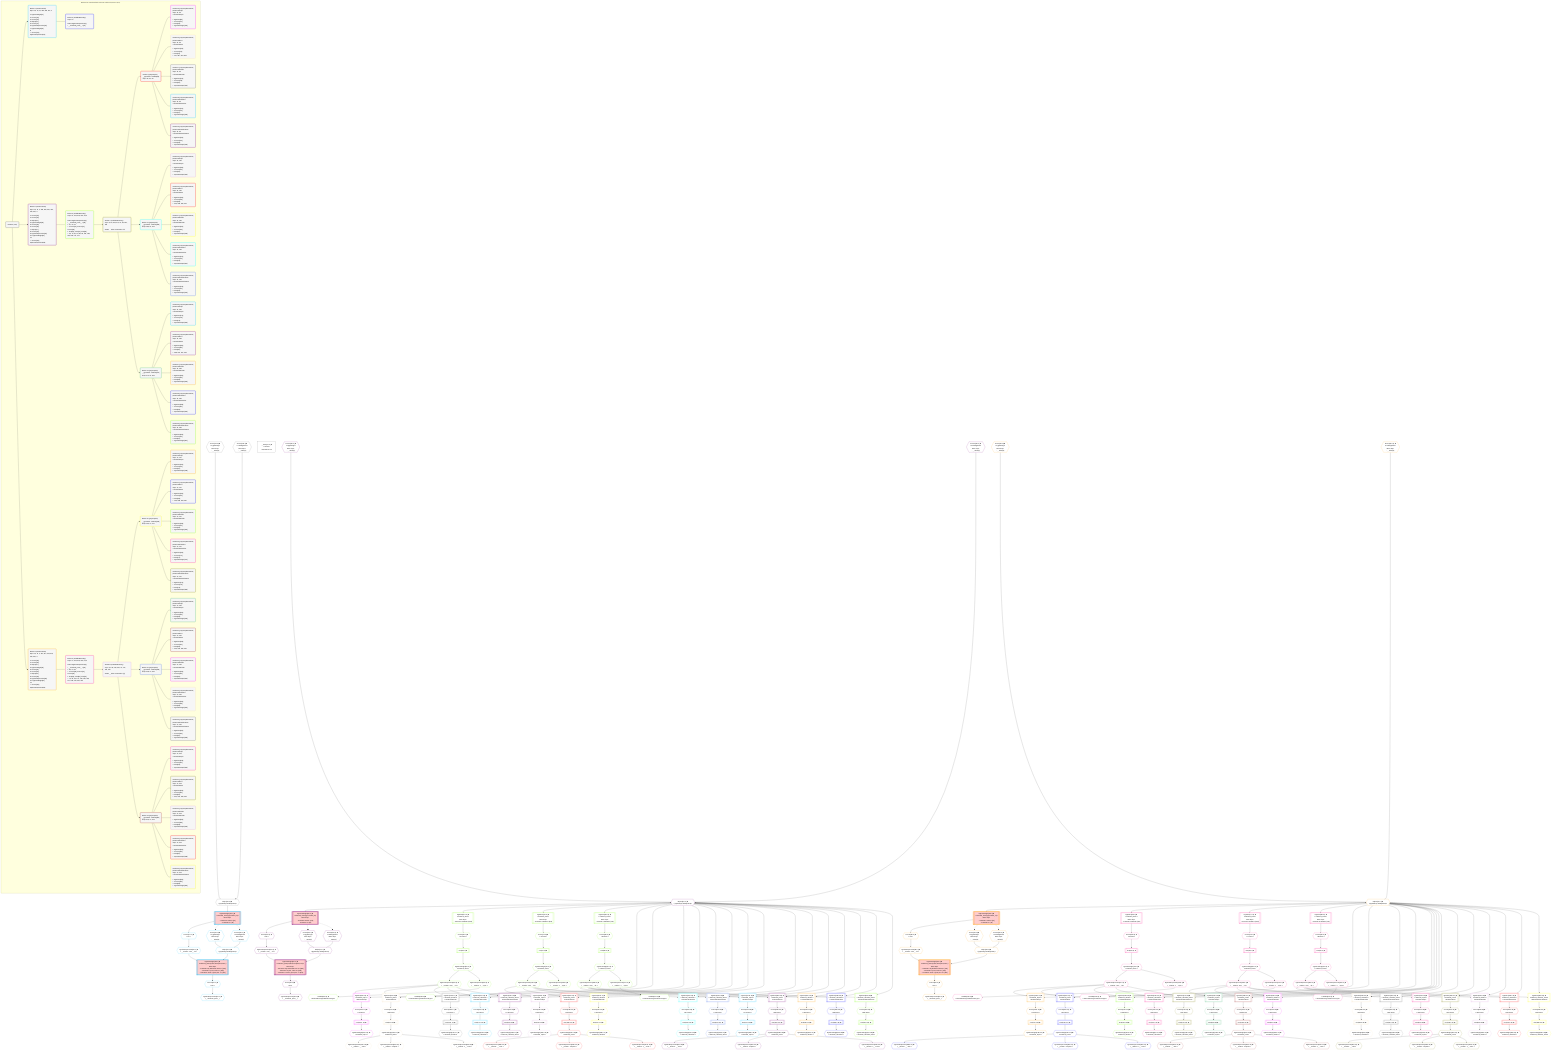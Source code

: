 %%{init: {'themeVariables': { 'fontSize': '12px'}}}%%
graph TD
    classDef path fill:#eee,stroke:#000,color:#000
    classDef plan fill:#fff,stroke-width:1px,color:#000
    classDef itemplan fill:#fff,stroke-width:2px,color:#000
    classDef unbatchedplan fill:#dff,stroke-width:1px,color:#000
    classDef sideeffectplan fill:#fcc,stroke-width:2px,color:#000
    classDef bucket fill:#f6f6f6,color:#000,stroke-width:2px,text-align:left

    subgraph "Buckets for mutations/basics/create-relational-post-no-query"
    Bucket0("Bucket 0 (root)"):::bucket
    Bucket1("Bucket 1 (mutationField)<br />Deps: 15, 10, 11, 405, 406, 407, 2<br /><br />1: PgInsertSingle[12]<br />2: Access[19]<br />3: Access[20]<br />4: Object[21]<br />5: Access[17]<br />6: PgClassExpression[16]<br />7: PgInsertSingle[18]<br />8: <br />ᐳ: Access[23], PgClassExpression[22]"):::bucket
    Bucket2("Bucket 2 (mutationField)<br />Deps: 10, 11, 2, 408, 409, 410, 414, 415, 416, 4<br /><br />1: Access[29]<br />2: Access[30]<br />3: Object[31]<br />4: PgInsertSingle[28]<br />5: Access[35]<br />6: Access[36]<br />7: Object[37]<br />8: Access[33]<br />9: PgClassExpression[32]<br />10: PgInsertSingle[34]<br />11: <br />ᐳ: Access[39], PgClassExpression[38]"):::bucket
    Bucket3("Bucket 3 (mutationField)<br />Deps: 10, 11, 2, 411, 412, 413, 414, 415, 416, 4<br /><br />1: Access[45]<br />2: Access[46]<br />3: Object[47]<br />4: PgInsertSingle[44]<br />5: Access[51]<br />6: Access[52]<br />7: Object[53]<br />8: Access[49]<br />9: PgClassExpression[48]<br />10: PgInsertSingle[50]<br />11: <br />ᐳ: Access[55], PgClassExpression[54]"):::bucket
    Bucket4("Bucket 4 (nullableBoundary)<br />Deps: 22<br /><br />ROOT PgClassExpression{1}ᐸ__relational_posts__ᐳ[22]"):::bucket
    Bucket5("Bucket 5 (nullableBoundary)<br />Deps: 31, 414, 415, 416, 38, 4<br /><br />ROOT PgClassExpression{2}ᐸ__relational_posts__ᐳ[38]<br />1: 57, 72, 83<br />ᐳ: Access[61], Access[74], Access[85]<br />2: First[62], First[75], First[86]<br />ᐳ: 63, 76, 87, 93, 95, 96, 181, 183, 184, 269, 271, 272"):::bucket
    Bucket6("Bucket 6 (nullableBoundary)<br />Deps: 47, 414, 415, 416, 54, 4<br /><br />ROOT PgClassExpression{3}ᐸ__relational_posts__ᐳ[54]<br />1: 64, 77, 88<br />ᐳ: Access[68], Access[79], Access[90]<br />2: First[69], First[80], First[91]<br />ᐳ: 70, 81, 92, 137, 139, 140, 225, 227, 228, 313, 315, 316"):::bucket
    Bucket7("Bucket 7 (nullableBoundary)<br />Deps: 4, 96, 184, 272, 31, 93, 181, 269<br /><br />ROOT __ValueᐸrootValueᐳ[4]"):::bucket
    Bucket8("Bucket 8 (nullableBoundary)<br />Deps: 4, 140, 228, 316, 47, 137, 225, 313<br /><br />ROOT __ValueᐸrootValueᐳ[4]"):::bucket
    Bucket9("Bucket 9 (polymorphic)<br />__typename: Lambda[96]<br />Deps: 96, 31, 93"):::bucket
    Bucket10("Bucket 10 (polymorphic)<br />__typename: Lambda[140]<br />Deps: 140, 47, 137"):::bucket
    Bucket11("Bucket 11 (polymorphic)<br />__typename: Lambda[184]<br />Deps: 184, 31, 181"):::bucket
    Bucket12("Bucket 12 (polymorphic)<br />__typename: Lambda[228]<br />Deps: 228, 47, 225"):::bucket
    Bucket13("Bucket 13 (polymorphic)<br />__typename: Lambda[272]<br />Deps: 272, 31, 269"):::bucket
    Bucket14("Bucket 14 (polymorphic)<br />__typename: Lambda[316]<br />Deps: 316, 47, 313"):::bucket
    Bucket15("Bucket 15 (polymorphicPartition)<br />|RelationalTopic<br />Deps: 31, 93<br />ᐳRelationalTopic<br /><br />1: PgSelect[98]<br />ᐳ: Access[102]<br />2: First[103]<br />ᐳ: PgSelectSingle[104]"):::bucket
    Bucket16("Bucket 16 (polymorphicPartition)<br />|RelationalPost<br />Deps: 31, 93<br />ᐳRelationalPost<br /><br />1: PgSelect[106]<br />ᐳ: Access[110]<br />2: First[111]<br />ᐳ: 112, 387, 393, 399"):::bucket
    Bucket17("Bucket 17 (polymorphicPartition)<br />|RelationalDivider<br />Deps: 31, 93<br />ᐳRelationalDivider<br /><br />1: PgSelect[114]<br />ᐳ: Access[118]<br />2: First[119]<br />ᐳ: PgSelectSingle[120]"):::bucket
    Bucket18("Bucket 18 (polymorphicPartition)<br />|RelationalChecklist<br />Deps: 31, 93<br />ᐳRelationalChecklist<br /><br />1: PgSelect[122]<br />ᐳ: Access[126]<br />2: First[127]<br />ᐳ: PgSelectSingle[128]"):::bucket
    Bucket19("Bucket 19 (polymorphicPartition)<br />|RelationalChecklistItem<br />Deps: 31, 93<br />ᐳRelationalChecklistItem<br /><br />1: PgSelect[130]<br />ᐳ: Access[134]<br />2: First[135]<br />ᐳ: PgSelectSingle[136]"):::bucket
    Bucket20("Bucket 20 (polymorphicPartition)<br />|RelationalTopic<br />Deps: 47, 137<br />ᐳRelationalTopic<br /><br />1: PgSelect[142]<br />ᐳ: Access[146]<br />2: First[147]<br />ᐳ: PgSelectSingle[148]"):::bucket
    Bucket21("Bucket 21 (polymorphicPartition)<br />|RelationalPost<br />Deps: 47, 137<br />ᐳRelationalPost<br /><br />1: PgSelect[150]<br />ᐳ: Access[154]<br />2: First[155]<br />ᐳ: 156, 388, 394, 400"):::bucket
    Bucket22("Bucket 22 (polymorphicPartition)<br />|RelationalDivider<br />Deps: 47, 137<br />ᐳRelationalDivider<br /><br />1: PgSelect[158]<br />ᐳ: Access[162]<br />2: First[163]<br />ᐳ: PgSelectSingle[164]"):::bucket
    Bucket23("Bucket 23 (polymorphicPartition)<br />|RelationalChecklist<br />Deps: 47, 137<br />ᐳRelationalChecklist<br /><br />1: PgSelect[166]<br />ᐳ: Access[170]<br />2: First[171]<br />ᐳ: PgSelectSingle[172]"):::bucket
    Bucket24("Bucket 24 (polymorphicPartition)<br />|RelationalChecklistItem<br />Deps: 47, 137<br />ᐳRelationalChecklistItem<br /><br />1: PgSelect[174]<br />ᐳ: Access[178]<br />2: First[179]<br />ᐳ: PgSelectSingle[180]"):::bucket
    Bucket25("Bucket 25 (polymorphicPartition)<br />|RelationalTopic<br />Deps: 31, 181<br />ᐳRelationalTopic<br /><br />1: PgSelect[186]<br />ᐳ: Access[190]<br />2: First[191]<br />ᐳ: PgSelectSingle[192]"):::bucket
    Bucket26("Bucket 26 (polymorphicPartition)<br />|RelationalPost<br />Deps: 31, 181<br />ᐳRelationalPost<br /><br />1: PgSelect[194]<br />ᐳ: Access[198]<br />2: First[199]<br />ᐳ: 200, 389, 395, 401"):::bucket
    Bucket27("Bucket 27 (polymorphicPartition)<br />|RelationalDivider<br />Deps: 31, 181<br />ᐳRelationalDivider<br /><br />1: PgSelect[202]<br />ᐳ: Access[206]<br />2: First[207]<br />ᐳ: PgSelectSingle[208]"):::bucket
    Bucket28("Bucket 28 (polymorphicPartition)<br />|RelationalChecklist<br />Deps: 31, 181<br />ᐳRelationalChecklist<br /><br />1: PgSelect[210]<br />ᐳ: Access[214]<br />2: First[215]<br />ᐳ: PgSelectSingle[216]"):::bucket
    Bucket29("Bucket 29 (polymorphicPartition)<br />|RelationalChecklistItem<br />Deps: 31, 181<br />ᐳRelationalChecklistItem<br /><br />1: PgSelect[218]<br />ᐳ: Access[222]<br />2: First[223]<br />ᐳ: PgSelectSingle[224]"):::bucket
    Bucket30("Bucket 30 (polymorphicPartition)<br />|RelationalTopic<br />Deps: 47, 225<br />ᐳRelationalTopic<br /><br />1: PgSelect[230]<br />ᐳ: Access[234]<br />2: First[235]<br />ᐳ: PgSelectSingle[236]"):::bucket
    Bucket31("Bucket 31 (polymorphicPartition)<br />|RelationalPost<br />Deps: 47, 225<br />ᐳRelationalPost<br /><br />1: PgSelect[238]<br />ᐳ: Access[242]<br />2: First[243]<br />ᐳ: 244, 390, 396, 402"):::bucket
    Bucket32("Bucket 32 (polymorphicPartition)<br />|RelationalDivider<br />Deps: 47, 225<br />ᐳRelationalDivider<br /><br />1: PgSelect[246]<br />ᐳ: Access[250]<br />2: First[251]<br />ᐳ: PgSelectSingle[252]"):::bucket
    Bucket33("Bucket 33 (polymorphicPartition)<br />|RelationalChecklist<br />Deps: 47, 225<br />ᐳRelationalChecklist<br /><br />1: PgSelect[254]<br />ᐳ: Access[258]<br />2: First[259]<br />ᐳ: PgSelectSingle[260]"):::bucket
    Bucket34("Bucket 34 (polymorphicPartition)<br />|RelationalChecklistItem<br />Deps: 47, 225<br />ᐳRelationalChecklistItem<br /><br />1: PgSelect[262]<br />ᐳ: Access[266]<br />2: First[267]<br />ᐳ: PgSelectSingle[268]"):::bucket
    Bucket35("Bucket 35 (polymorphicPartition)<br />|RelationalTopic<br />Deps: 31, 269<br />ᐳRelationalTopic<br /><br />1: PgSelect[274]<br />ᐳ: Access[278]<br />2: First[279]<br />ᐳ: PgSelectSingle[280]"):::bucket
    Bucket36("Bucket 36 (polymorphicPartition)<br />|RelationalPost<br />Deps: 31, 269<br />ᐳRelationalPost<br /><br />1: PgSelect[282]<br />ᐳ: Access[286]<br />2: First[287]<br />ᐳ: 288, 391, 397, 403"):::bucket
    Bucket37("Bucket 37 (polymorphicPartition)<br />|RelationalDivider<br />Deps: 31, 269<br />ᐳRelationalDivider<br /><br />1: PgSelect[290]<br />ᐳ: Access[294]<br />2: First[295]<br />ᐳ: PgSelectSingle[296]"):::bucket
    Bucket38("Bucket 38 (polymorphicPartition)<br />|RelationalChecklist<br />Deps: 31, 269<br />ᐳRelationalChecklist<br /><br />1: PgSelect[298]<br />ᐳ: Access[302]<br />2: First[303]<br />ᐳ: PgSelectSingle[304]"):::bucket
    Bucket39("Bucket 39 (polymorphicPartition)<br />|RelationalChecklistItem<br />Deps: 31, 269<br />ᐳRelationalChecklistItem<br /><br />1: PgSelect[306]<br />ᐳ: Access[310]<br />2: First[311]<br />ᐳ: PgSelectSingle[312]"):::bucket
    Bucket40("Bucket 40 (polymorphicPartition)<br />|RelationalTopic<br />Deps: 47, 313<br />ᐳRelationalTopic<br /><br />1: PgSelect[318]<br />ᐳ: Access[322]<br />2: First[323]<br />ᐳ: PgSelectSingle[324]"):::bucket
    Bucket41("Bucket 41 (polymorphicPartition)<br />|RelationalPost<br />Deps: 47, 313<br />ᐳRelationalPost<br /><br />1: PgSelect[326]<br />ᐳ: Access[330]<br />2: First[331]<br />ᐳ: 332, 392, 398, 404"):::bucket
    Bucket42("Bucket 42 (polymorphicPartition)<br />|RelationalDivider<br />Deps: 47, 313<br />ᐳRelationalDivider<br /><br />1: PgSelect[334]<br />ᐳ: Access[338]<br />2: First[339]<br />ᐳ: PgSelectSingle[340]"):::bucket
    Bucket43("Bucket 43 (polymorphicPartition)<br />|RelationalChecklist<br />Deps: 47, 313<br />ᐳRelationalChecklist<br /><br />1: PgSelect[342]<br />ᐳ: Access[346]<br />2: First[347]<br />ᐳ: PgSelectSingle[348]"):::bucket
    Bucket44("Bucket 44 (polymorphicPartition)<br />|RelationalChecklistItem<br />Deps: 47, 313<br />ᐳRelationalChecklistItem<br /><br />1: PgSelect[350]<br />ᐳ: Access[354]<br />2: First[355]<br />ᐳ: PgSelectSingle[356]"):::bucket
    end
    Bucket0 --> Bucket1 & Bucket2 & Bucket3
    Bucket1 --> Bucket4
    Bucket2 --> Bucket5
    Bucket3 --> Bucket6
    Bucket5 --> Bucket7
    Bucket6 --> Bucket8
    Bucket7 --> Bucket9 & Bucket11 & Bucket13
    Bucket8 --> Bucket10 & Bucket12 & Bucket14
    Bucket9 --> Bucket15 & Bucket16 & Bucket17 & Bucket18 & Bucket19
    Bucket10 --> Bucket20 & Bucket21 & Bucket22 & Bucket23 & Bucket24
    Bucket11 --> Bucket25 & Bucket26 & Bucket27 & Bucket28 & Bucket29
    Bucket12 --> Bucket30 & Bucket31 & Bucket32 & Bucket33 & Bucket34
    Bucket13 --> Bucket35 & Bucket36 & Bucket37 & Bucket38 & Bucket39
    Bucket14 --> Bucket40 & Bucket41 & Bucket42 & Bucket43 & Bucket44

    %% plan dependencies
    Object15{{"Object[15∈0] ➊<br />ᐸ{pgSettings,withPgClient}ᐳ"}}:::plan
    Access13{{"Access[13∈0] ➊<br />ᐸ2.pgSettingsᐳ<br />More deps:<br />- __Value[2]"}}:::plan
    Access14{{"Access[14∈0] ➊<br />ᐸ2.withPgClientᐳ<br />More deps:<br />- __Value[2]"}}:::plan
    Access13 & Access14 --> Object15
    __Value2["__Value[2∈0] ➊<br />ᐸcontextᐳ<br />Dependents: 12"]:::plan
    PgInsertSingle18[["PgInsertSingle[18∈1] ➊<br />ᐸrelational_posts(id,title,description,note)ᐳ<br />More deps:<br />- Constantᐸ'My Relational Post 1'ᐳ[405]<br />- Constantᐸ'A post, innit? 1'ᐳ[406]<br />- Constantᐸ'Such a great post. 1'ᐳ[407]"]]:::sideeffectplan
    Object21{{"Object[21∈1] ➊<br />ᐸ{pgSettings,withPgClient}ᐳ"}}:::plan
    PgClassExpression16{{"PgClassExpression[16∈1] ➊<br />ᐸ__relation...ems__.”id”ᐳ"}}:::plan
    Object21 & PgClassExpression16 --> PgInsertSingle18
    PgInsertSingle12[["PgInsertSingle[12∈1] ➊<br />ᐸrelational_items(type,author_id)ᐳ<br />More deps:<br />- Constantᐸ'POST'ᐳ[10]<br />- Constantᐸ2ᐳ[11]"]]:::sideeffectplan
    Object15 --> PgInsertSingle12
    Access19{{"Access[19∈1] ➊<br />ᐸ2.pgSettingsᐳ<br />More deps:<br />- __Value[2]"}}:::plan
    Access20{{"Access[20∈1] ➊<br />ᐸ2.withPgClientᐳ<br />More deps:<br />- __Value[2]"}}:::plan
    Access19 & Access20 --> Object21
    Access17{{"Access[17∈1] ➊<br />ᐸ12.tᐳ"}}:::plan
    Access17 --> PgClassExpression16
    PgInsertSingle12 --> Access17
    PgClassExpression22{{"PgClassExpression[22∈1] ➊<br />ᐸ__relational_posts__ᐳ"}}:::plan
    Access23{{"Access[23∈1] ➊<br />ᐸ18.tᐳ"}}:::plan
    Access23 --> PgClassExpression22
    PgInsertSingle18 --> Access23
    PgInsertSingle34[["PgInsertSingle[34∈2] ➊<br />ᐸrelational_posts(id,title,description,note)ᐳ<br />More deps:<br />- Constantᐸ'My Relational Post 2'ᐳ[408]<br />- Constantᐸ'A post, innit? 2'ᐳ[409]<br />- Constantᐸ'Such a great post. 2'ᐳ[410]"]]:::sideeffectplan
    Object37{{"Object[37∈2] ➊<br />ᐸ{pgSettings,withPgClient}ᐳ"}}:::plan
    PgClassExpression32{{"PgClassExpression[32∈2] ➊<br />ᐸ__relation...ems__.”id”ᐳ"}}:::plan
    Object37 & PgClassExpression32 --> PgInsertSingle34
    PgInsertSingle28[["PgInsertSingle[28∈2] ➊<br />ᐸrelational_items(type,author_id)ᐳ<br />More deps:<br />- Constantᐸ'POST'ᐳ[10]<br />- Constantᐸ2ᐳ[11]"]]:::sideeffectplan
    Object31{{"Object[31∈2] ➊<br />ᐸ{pgSettings,withPgClient}ᐳ"}}:::plan
    Object31 --> PgInsertSingle28
    Access29{{"Access[29∈2] ➊<br />ᐸ2.pgSettingsᐳ<br />More deps:<br />- __Value[2]"}}:::plan
    Access30{{"Access[30∈2] ➊<br />ᐸ2.withPgClientᐳ<br />More deps:<br />- __Value[2]"}}:::plan
    Access29 & Access30 --> Object31
    Access35{{"Access[35∈2] ➊<br />ᐸ2.pgSettingsᐳ<br />More deps:<br />- __Value[2]"}}:::plan
    Access36{{"Access[36∈2] ➊<br />ᐸ2.withPgClientᐳ<br />More deps:<br />- __Value[2]"}}:::plan
    Access35 & Access36 --> Object37
    Access33{{"Access[33∈2] ➊<br />ᐸ28.tᐳ"}}:::plan
    Access33 --> PgClassExpression32
    PgInsertSingle28 --> Access33
    PgClassExpression38{{"PgClassExpression[38∈2] ➊<br />ᐸ__relational_posts__ᐳ"}}:::plan
    Access39{{"Access[39∈2] ➊<br />ᐸ34.tᐳ"}}:::plan
    Access39 --> PgClassExpression38
    PgInsertSingle34 --> Access39
    PgInsertSingle50[["PgInsertSingle[50∈3] ➊<br />ᐸrelational_posts(id,title,description,note)ᐳ<br />More deps:<br />- Constantᐸ'My Relational Post 3'ᐳ[411]<br />- Constantᐸ'A post, innit? 3'ᐳ[412]<br />- Constantᐸ'Such a great post. 3'ᐳ[413]"]]:::sideeffectplan
    Object53{{"Object[53∈3] ➊<br />ᐸ{pgSettings,withPgClient}ᐳ"}}:::plan
    PgClassExpression48{{"PgClassExpression[48∈3] ➊<br />ᐸ__relation...ems__.”id”ᐳ"}}:::plan
    Object53 & PgClassExpression48 --> PgInsertSingle50
    PgInsertSingle44[["PgInsertSingle[44∈3] ➊<br />ᐸrelational_items(type,author_id)ᐳ<br />More deps:<br />- Constantᐸ'POST'ᐳ[10]<br />- Constantᐸ2ᐳ[11]"]]:::sideeffectplan
    Object47{{"Object[47∈3] ➊<br />ᐸ{pgSettings,withPgClient}ᐳ"}}:::plan
    Object47 --> PgInsertSingle44
    Access45{{"Access[45∈3] ➊<br />ᐸ2.pgSettingsᐳ<br />More deps:<br />- __Value[2]"}}:::plan
    Access46{{"Access[46∈3] ➊<br />ᐸ2.withPgClientᐳ<br />More deps:<br />- __Value[2]"}}:::plan
    Access45 & Access46 --> Object47
    Access51{{"Access[51∈3] ➊<br />ᐸ2.pgSettingsᐳ<br />More deps:<br />- __Value[2]"}}:::plan
    Access52{{"Access[52∈3] ➊<br />ᐸ2.withPgClientᐳ<br />More deps:<br />- __Value[2]"}}:::plan
    Access51 & Access52 --> Object53
    Access49{{"Access[49∈3] ➊<br />ᐸ44.tᐳ"}}:::plan
    Access49 --> PgClassExpression48
    PgInsertSingle44 --> Access49
    PgClassExpression54{{"PgClassExpression[54∈3] ➊<br />ᐸ__relational_posts__ᐳ"}}:::plan
    Access55{{"Access[55∈3] ➊<br />ᐸ50.tᐳ"}}:::plan
    Access55 --> PgClassExpression54
    PgInsertSingle50 --> Access55
    PgSelect57[["PgSelect[57∈5] ➊<br />ᐸrelational_itemsᐳ<br />More deps:<br />- Constantᐸ1000000ᐳ[414]"]]:::plan
    Object31 --> PgSelect57
    PgSelect72[["PgSelect[72∈5] ➊<br />ᐸrelational_itemsᐳ<br />More deps:<br />- Constantᐸ1000001ᐳ[415]"]]:::plan
    Object31 --> PgSelect72
    PgSelect83[["PgSelect[83∈5] ➊<br />ᐸrelational_itemsᐳ<br />More deps:<br />- Constantᐸ1000002ᐳ[416]"]]:::plan
    Object31 --> PgSelect83
    Access61{{"Access[61∈5] ➊<br />ᐸ57.itemsᐳ"}}:::plan
    PgSelect57 --> Access61
    First62[["First[62∈5] ➊"]]:::plan
    Access61 --> First62
    PgSelectSingle63{{"PgSelectSingle[63∈5] ➊<br />ᐸrelational_itemsᐳ"}}:::plan
    First62 --> PgSelectSingle63
    Access74{{"Access[74∈5] ➊<br />ᐸ72.itemsᐳ"}}:::plan
    PgSelect72 --> Access74
    First75[["First[75∈5] ➊"]]:::plan
    Access74 --> First75
    PgSelectSingle76{{"PgSelectSingle[76∈5] ➊<br />ᐸrelational_itemsᐳ"}}:::plan
    First75 --> PgSelectSingle76
    Access85{{"Access[85∈5] ➊<br />ᐸ83.itemsᐳ"}}:::plan
    PgSelect83 --> Access85
    First86[["First[86∈5] ➊"]]:::plan
    Access85 --> First86
    PgSelectSingle87{{"PgSelectSingle[87∈5] ➊<br />ᐸrelational_itemsᐳ"}}:::plan
    First86 --> PgSelectSingle87
    PgClassExpression93{{"PgClassExpression[93∈5] ➊<br />ᐸ__relation...ems__.”id”ᐳ"}}:::plan
    PgSelectSingle63 --> PgClassExpression93
    PgClassExpression95{{"PgClassExpression[95∈5] ➊<br />ᐸ__relation...s__.”type”ᐳ"}}:::plan
    PgSelectSingle63 --> PgClassExpression95
    Lambda96{{"Lambda[96∈5] ➊<br />ᐸrelationalItemTypeNameFromTypeᐳ"}}:::plan
    PgClassExpression95 --> Lambda96
    PgClassExpression181{{"PgClassExpression[181∈5] ➊<br />ᐸ__relation...ems__.”id”ᐳ"}}:::plan
    PgSelectSingle76 --> PgClassExpression181
    PgClassExpression183{{"PgClassExpression[183∈5] ➊<br />ᐸ__relation...s__.”type”ᐳ"}}:::plan
    PgSelectSingle76 --> PgClassExpression183
    Lambda184{{"Lambda[184∈5] ➊<br />ᐸrelationalItemTypeNameFromTypeᐳ"}}:::plan
    PgClassExpression183 --> Lambda184
    PgClassExpression269{{"PgClassExpression[269∈5] ➊<br />ᐸ__relation...ems__.”id”ᐳ"}}:::plan
    PgSelectSingle87 --> PgClassExpression269
    PgClassExpression271{{"PgClassExpression[271∈5] ➊<br />ᐸ__relation...s__.”type”ᐳ"}}:::plan
    PgSelectSingle87 --> PgClassExpression271
    Lambda272{{"Lambda[272∈5] ➊<br />ᐸrelationalItemTypeNameFromTypeᐳ"}}:::plan
    PgClassExpression271 --> Lambda272
    PgSelect64[["PgSelect[64∈6] ➊<br />ᐸrelational_itemsᐳ<br />More deps:<br />- Constantᐸ1000000ᐳ[414]"]]:::plan
    Object47 --> PgSelect64
    PgSelect77[["PgSelect[77∈6] ➊<br />ᐸrelational_itemsᐳ<br />More deps:<br />- Constantᐸ1000001ᐳ[415]"]]:::plan
    Object47 --> PgSelect77
    PgSelect88[["PgSelect[88∈6] ➊<br />ᐸrelational_itemsᐳ<br />More deps:<br />- Constantᐸ1000002ᐳ[416]"]]:::plan
    Object47 --> PgSelect88
    Access68{{"Access[68∈6] ➊<br />ᐸ64.itemsᐳ"}}:::plan
    PgSelect64 --> Access68
    First69[["First[69∈6] ➊"]]:::plan
    Access68 --> First69
    PgSelectSingle70{{"PgSelectSingle[70∈6] ➊<br />ᐸrelational_itemsᐳ"}}:::plan
    First69 --> PgSelectSingle70
    Access79{{"Access[79∈6] ➊<br />ᐸ77.itemsᐳ"}}:::plan
    PgSelect77 --> Access79
    First80[["First[80∈6] ➊"]]:::plan
    Access79 --> First80
    PgSelectSingle81{{"PgSelectSingle[81∈6] ➊<br />ᐸrelational_itemsᐳ"}}:::plan
    First80 --> PgSelectSingle81
    Access90{{"Access[90∈6] ➊<br />ᐸ88.itemsᐳ"}}:::plan
    PgSelect88 --> Access90
    First91[["First[91∈6] ➊"]]:::plan
    Access90 --> First91
    PgSelectSingle92{{"PgSelectSingle[92∈6] ➊<br />ᐸrelational_itemsᐳ"}}:::plan
    First91 --> PgSelectSingle92
    PgClassExpression137{{"PgClassExpression[137∈6] ➊<br />ᐸ__relation...ems__.”id”ᐳ"}}:::plan
    PgSelectSingle70 --> PgClassExpression137
    PgClassExpression139{{"PgClassExpression[139∈6] ➊<br />ᐸ__relation...s__.”type”ᐳ"}}:::plan
    PgSelectSingle70 --> PgClassExpression139
    Lambda140{{"Lambda[140∈6] ➊<br />ᐸrelationalItemTypeNameFromTypeᐳ"}}:::plan
    PgClassExpression139 --> Lambda140
    PgClassExpression225{{"PgClassExpression[225∈6] ➊<br />ᐸ__relation...ems__.”id”ᐳ"}}:::plan
    PgSelectSingle81 --> PgClassExpression225
    PgClassExpression227{{"PgClassExpression[227∈6] ➊<br />ᐸ__relation...s__.”type”ᐳ"}}:::plan
    PgSelectSingle81 --> PgClassExpression227
    Lambda228{{"Lambda[228∈6] ➊<br />ᐸrelationalItemTypeNameFromTypeᐳ"}}:::plan
    PgClassExpression227 --> Lambda228
    PgClassExpression313{{"PgClassExpression[313∈6] ➊<br />ᐸ__relation...ems__.”id”ᐳ"}}:::plan
    PgSelectSingle92 --> PgClassExpression313
    PgClassExpression315{{"PgClassExpression[315∈6] ➊<br />ᐸ__relation...s__.”type”ᐳ"}}:::plan
    PgSelectSingle92 --> PgClassExpression315
    Lambda316{{"Lambda[316∈6] ➊<br />ᐸrelationalItemTypeNameFromTypeᐳ"}}:::plan
    PgClassExpression315 --> Lambda316
    PgSelect98[["PgSelect[98∈15] ➊<br />ᐸrelational_topicsᐳ<br />ᐳRelationalTopic"]]:::plan
    Object31 & PgClassExpression93 --> PgSelect98
    Access102{{"Access[102∈15] ➊^<br />ᐸ98.itemsᐳ"}}:::plan
    PgSelect98 --> Access102
    First103[["First[103∈15] ➊^"]]:::plan
    Access102 --> First103
    PgSelectSingle104{{"PgSelectSingle[104∈15] ➊^<br />ᐸrelational_topicsᐳ"}}:::plan
    First103 --> PgSelectSingle104
    PgSelect106[["PgSelect[106∈16] ➊<br />ᐸrelational_postsᐳ<br />ᐳRelationalPost"]]:::plan
    Object31 & PgClassExpression93 --> PgSelect106
    Access110{{"Access[110∈16] ➊^<br />ᐸ106.itemsᐳ"}}:::plan
    PgSelect106 --> Access110
    First111[["First[111∈16] ➊^"]]:::plan
    Access110 --> First111
    PgSelectSingle112{{"PgSelectSingle[112∈16] ➊^<br />ᐸrelational_postsᐳ"}}:::plan
    First111 --> PgSelectSingle112
    PgClassExpression387{{"PgClassExpression[387∈16] ➊^<br />ᐸ__relation...__.”title”ᐳ"}}:::plan
    PgSelectSingle112 --> PgClassExpression387
    PgClassExpression393{{"PgClassExpression[393∈16] ➊^<br />ᐸ__relation...scription”ᐳ"}}:::plan
    PgSelectSingle112 --> PgClassExpression393
    PgClassExpression399{{"PgClassExpression[399∈16] ➊^<br />ᐸ__relation...s__.”note”ᐳ"}}:::plan
    PgSelectSingle112 --> PgClassExpression399
    PgSelect114[["PgSelect[114∈17] ➊<br />ᐸrelational_dividersᐳ<br />ᐳRelationalDivider"]]:::plan
    Object31 & PgClassExpression93 --> PgSelect114
    Access118{{"Access[118∈17] ➊^<br />ᐸ114.itemsᐳ"}}:::plan
    PgSelect114 --> Access118
    First119[["First[119∈17] ➊^"]]:::plan
    Access118 --> First119
    PgSelectSingle120{{"PgSelectSingle[120∈17] ➊^<br />ᐸrelational_dividersᐳ"}}:::plan
    First119 --> PgSelectSingle120
    PgSelect122[["PgSelect[122∈18] ➊<br />ᐸrelational_checklistsᐳ<br />ᐳRelationalChecklist"]]:::plan
    Object31 & PgClassExpression93 --> PgSelect122
    Access126{{"Access[126∈18] ➊^<br />ᐸ122.itemsᐳ"}}:::plan
    PgSelect122 --> Access126
    First127[["First[127∈18] ➊^"]]:::plan
    Access126 --> First127
    PgSelectSingle128{{"PgSelectSingle[128∈18] ➊^<br />ᐸrelational_checklistsᐳ"}}:::plan
    First127 --> PgSelectSingle128
    PgSelect130[["PgSelect[130∈19] ➊<br />ᐸrelational_checklist_itemsᐳ<br />ᐳRelationalChecklistItem"]]:::plan
    Object31 & PgClassExpression93 --> PgSelect130
    Access134{{"Access[134∈19] ➊^<br />ᐸ130.itemsᐳ"}}:::plan
    PgSelect130 --> Access134
    First135[["First[135∈19] ➊^"]]:::plan
    Access134 --> First135
    PgSelectSingle136{{"PgSelectSingle[136∈19] ➊^<br />ᐸrelational_checklist_itemsᐳ"}}:::plan
    First135 --> PgSelectSingle136
    PgSelect142[["PgSelect[142∈20] ➊<br />ᐸrelational_topicsᐳ<br />ᐳRelationalTopic"]]:::plan
    Object47 & PgClassExpression137 --> PgSelect142
    Access146{{"Access[146∈20] ➊^<br />ᐸ142.itemsᐳ"}}:::plan
    PgSelect142 --> Access146
    First147[["First[147∈20] ➊^"]]:::plan
    Access146 --> First147
    PgSelectSingle148{{"PgSelectSingle[148∈20] ➊^<br />ᐸrelational_topicsᐳ"}}:::plan
    First147 --> PgSelectSingle148
    PgSelect150[["PgSelect[150∈21] ➊<br />ᐸrelational_postsᐳ<br />ᐳRelationalPost"]]:::plan
    Object47 & PgClassExpression137 --> PgSelect150
    Access154{{"Access[154∈21] ➊^<br />ᐸ150.itemsᐳ"}}:::plan
    PgSelect150 --> Access154
    First155[["First[155∈21] ➊^"]]:::plan
    Access154 --> First155
    PgSelectSingle156{{"PgSelectSingle[156∈21] ➊^<br />ᐸrelational_postsᐳ"}}:::plan
    First155 --> PgSelectSingle156
    PgClassExpression388{{"PgClassExpression[388∈21] ➊^<br />ᐸ__relation...__.”title”ᐳ"}}:::plan
    PgSelectSingle156 --> PgClassExpression388
    PgClassExpression394{{"PgClassExpression[394∈21] ➊^<br />ᐸ__relation...scription”ᐳ"}}:::plan
    PgSelectSingle156 --> PgClassExpression394
    PgClassExpression400{{"PgClassExpression[400∈21] ➊^<br />ᐸ__relation...s__.”note”ᐳ"}}:::plan
    PgSelectSingle156 --> PgClassExpression400
    PgSelect158[["PgSelect[158∈22] ➊<br />ᐸrelational_dividersᐳ<br />ᐳRelationalDivider"]]:::plan
    Object47 & PgClassExpression137 --> PgSelect158
    Access162{{"Access[162∈22] ➊^<br />ᐸ158.itemsᐳ"}}:::plan
    PgSelect158 --> Access162
    First163[["First[163∈22] ➊^"]]:::plan
    Access162 --> First163
    PgSelectSingle164{{"PgSelectSingle[164∈22] ➊^<br />ᐸrelational_dividersᐳ"}}:::plan
    First163 --> PgSelectSingle164
    PgSelect166[["PgSelect[166∈23] ➊<br />ᐸrelational_checklistsᐳ<br />ᐳRelationalChecklist"]]:::plan
    Object47 & PgClassExpression137 --> PgSelect166
    Access170{{"Access[170∈23] ➊^<br />ᐸ166.itemsᐳ"}}:::plan
    PgSelect166 --> Access170
    First171[["First[171∈23] ➊^"]]:::plan
    Access170 --> First171
    PgSelectSingle172{{"PgSelectSingle[172∈23] ➊^<br />ᐸrelational_checklistsᐳ"}}:::plan
    First171 --> PgSelectSingle172
    PgSelect174[["PgSelect[174∈24] ➊<br />ᐸrelational_checklist_itemsᐳ<br />ᐳRelationalChecklistItem"]]:::plan
    Object47 & PgClassExpression137 --> PgSelect174
    Access178{{"Access[178∈24] ➊^<br />ᐸ174.itemsᐳ"}}:::plan
    PgSelect174 --> Access178
    First179[["First[179∈24] ➊^"]]:::plan
    Access178 --> First179
    PgSelectSingle180{{"PgSelectSingle[180∈24] ➊^<br />ᐸrelational_checklist_itemsᐳ"}}:::plan
    First179 --> PgSelectSingle180
    PgSelect186[["PgSelect[186∈25] ➊<br />ᐸrelational_topicsᐳ<br />ᐳRelationalTopic"]]:::plan
    Object31 & PgClassExpression181 --> PgSelect186
    Access190{{"Access[190∈25] ➊^<br />ᐸ186.itemsᐳ"}}:::plan
    PgSelect186 --> Access190
    First191[["First[191∈25] ➊^"]]:::plan
    Access190 --> First191
    PgSelectSingle192{{"PgSelectSingle[192∈25] ➊^<br />ᐸrelational_topicsᐳ"}}:::plan
    First191 --> PgSelectSingle192
    PgSelect194[["PgSelect[194∈26] ➊<br />ᐸrelational_postsᐳ<br />ᐳRelationalPost"]]:::plan
    Object31 & PgClassExpression181 --> PgSelect194
    Access198{{"Access[198∈26] ➊^<br />ᐸ194.itemsᐳ"}}:::plan
    PgSelect194 --> Access198
    First199[["First[199∈26] ➊^"]]:::plan
    Access198 --> First199
    PgSelectSingle200{{"PgSelectSingle[200∈26] ➊^<br />ᐸrelational_postsᐳ"}}:::plan
    First199 --> PgSelectSingle200
    PgClassExpression389{{"PgClassExpression[389∈26] ➊^<br />ᐸ__relation...__.”title”ᐳ"}}:::plan
    PgSelectSingle200 --> PgClassExpression389
    PgClassExpression395{{"PgClassExpression[395∈26] ➊^<br />ᐸ__relation...scription”ᐳ"}}:::plan
    PgSelectSingle200 --> PgClassExpression395
    PgClassExpression401{{"PgClassExpression[401∈26] ➊^<br />ᐸ__relation...s__.”note”ᐳ"}}:::plan
    PgSelectSingle200 --> PgClassExpression401
    PgSelect202[["PgSelect[202∈27] ➊<br />ᐸrelational_dividersᐳ<br />ᐳRelationalDivider"]]:::plan
    Object31 & PgClassExpression181 --> PgSelect202
    Access206{{"Access[206∈27] ➊^<br />ᐸ202.itemsᐳ"}}:::plan
    PgSelect202 --> Access206
    First207[["First[207∈27] ➊^"]]:::plan
    Access206 --> First207
    PgSelectSingle208{{"PgSelectSingle[208∈27] ➊^<br />ᐸrelational_dividersᐳ"}}:::plan
    First207 --> PgSelectSingle208
    PgSelect210[["PgSelect[210∈28] ➊<br />ᐸrelational_checklistsᐳ<br />ᐳRelationalChecklist"]]:::plan
    Object31 & PgClassExpression181 --> PgSelect210
    Access214{{"Access[214∈28] ➊^<br />ᐸ210.itemsᐳ"}}:::plan
    PgSelect210 --> Access214
    First215[["First[215∈28] ➊^"]]:::plan
    Access214 --> First215
    PgSelectSingle216{{"PgSelectSingle[216∈28] ➊^<br />ᐸrelational_checklistsᐳ"}}:::plan
    First215 --> PgSelectSingle216
    PgSelect218[["PgSelect[218∈29] ➊<br />ᐸrelational_checklist_itemsᐳ<br />ᐳRelationalChecklistItem"]]:::plan
    Object31 & PgClassExpression181 --> PgSelect218
    Access222{{"Access[222∈29] ➊^<br />ᐸ218.itemsᐳ"}}:::plan
    PgSelect218 --> Access222
    First223[["First[223∈29] ➊^"]]:::plan
    Access222 --> First223
    PgSelectSingle224{{"PgSelectSingle[224∈29] ➊^<br />ᐸrelational_checklist_itemsᐳ"}}:::plan
    First223 --> PgSelectSingle224
    PgSelect230[["PgSelect[230∈30] ➊<br />ᐸrelational_topicsᐳ<br />ᐳRelationalTopic"]]:::plan
    Object47 & PgClassExpression225 --> PgSelect230
    Access234{{"Access[234∈30] ➊^<br />ᐸ230.itemsᐳ"}}:::plan
    PgSelect230 --> Access234
    First235[["First[235∈30] ➊^"]]:::plan
    Access234 --> First235
    PgSelectSingle236{{"PgSelectSingle[236∈30] ➊^<br />ᐸrelational_topicsᐳ"}}:::plan
    First235 --> PgSelectSingle236
    PgSelect238[["PgSelect[238∈31] ➊<br />ᐸrelational_postsᐳ<br />ᐳRelationalPost"]]:::plan
    Object47 & PgClassExpression225 --> PgSelect238
    Access242{{"Access[242∈31] ➊^<br />ᐸ238.itemsᐳ"}}:::plan
    PgSelect238 --> Access242
    First243[["First[243∈31] ➊^"]]:::plan
    Access242 --> First243
    PgSelectSingle244{{"PgSelectSingle[244∈31] ➊^<br />ᐸrelational_postsᐳ"}}:::plan
    First243 --> PgSelectSingle244
    PgClassExpression390{{"PgClassExpression[390∈31] ➊^<br />ᐸ__relation...__.”title”ᐳ"}}:::plan
    PgSelectSingle244 --> PgClassExpression390
    PgClassExpression396{{"PgClassExpression[396∈31] ➊^<br />ᐸ__relation...scription”ᐳ"}}:::plan
    PgSelectSingle244 --> PgClassExpression396
    PgClassExpression402{{"PgClassExpression[402∈31] ➊^<br />ᐸ__relation...s__.”note”ᐳ"}}:::plan
    PgSelectSingle244 --> PgClassExpression402
    PgSelect246[["PgSelect[246∈32] ➊<br />ᐸrelational_dividersᐳ<br />ᐳRelationalDivider"]]:::plan
    Object47 & PgClassExpression225 --> PgSelect246
    Access250{{"Access[250∈32] ➊^<br />ᐸ246.itemsᐳ"}}:::plan
    PgSelect246 --> Access250
    First251[["First[251∈32] ➊^"]]:::plan
    Access250 --> First251
    PgSelectSingle252{{"PgSelectSingle[252∈32] ➊^<br />ᐸrelational_dividersᐳ"}}:::plan
    First251 --> PgSelectSingle252
    PgSelect254[["PgSelect[254∈33] ➊<br />ᐸrelational_checklistsᐳ<br />ᐳRelationalChecklist"]]:::plan
    Object47 & PgClassExpression225 --> PgSelect254
    Access258{{"Access[258∈33] ➊^<br />ᐸ254.itemsᐳ"}}:::plan
    PgSelect254 --> Access258
    First259[["First[259∈33] ➊^"]]:::plan
    Access258 --> First259
    PgSelectSingle260{{"PgSelectSingle[260∈33] ➊^<br />ᐸrelational_checklistsᐳ"}}:::plan
    First259 --> PgSelectSingle260
    PgSelect262[["PgSelect[262∈34] ➊<br />ᐸrelational_checklist_itemsᐳ<br />ᐳRelationalChecklistItem"]]:::plan
    Object47 & PgClassExpression225 --> PgSelect262
    Access266{{"Access[266∈34] ➊^<br />ᐸ262.itemsᐳ"}}:::plan
    PgSelect262 --> Access266
    First267[["First[267∈34] ➊^"]]:::plan
    Access266 --> First267
    PgSelectSingle268{{"PgSelectSingle[268∈34] ➊^<br />ᐸrelational_checklist_itemsᐳ"}}:::plan
    First267 --> PgSelectSingle268
    PgSelect274[["PgSelect[274∈35] ➊<br />ᐸrelational_topicsᐳ<br />ᐳRelationalTopic"]]:::plan
    Object31 & PgClassExpression269 --> PgSelect274
    Access278{{"Access[278∈35] ➊^<br />ᐸ274.itemsᐳ"}}:::plan
    PgSelect274 --> Access278
    First279[["First[279∈35] ➊^"]]:::plan
    Access278 --> First279
    PgSelectSingle280{{"PgSelectSingle[280∈35] ➊^<br />ᐸrelational_topicsᐳ"}}:::plan
    First279 --> PgSelectSingle280
    PgSelect282[["PgSelect[282∈36] ➊<br />ᐸrelational_postsᐳ<br />ᐳRelationalPost"]]:::plan
    Object31 & PgClassExpression269 --> PgSelect282
    Access286{{"Access[286∈36] ➊^<br />ᐸ282.itemsᐳ"}}:::plan
    PgSelect282 --> Access286
    First287[["First[287∈36] ➊^"]]:::plan
    Access286 --> First287
    PgSelectSingle288{{"PgSelectSingle[288∈36] ➊^<br />ᐸrelational_postsᐳ"}}:::plan
    First287 --> PgSelectSingle288
    PgClassExpression391{{"PgClassExpression[391∈36] ➊^<br />ᐸ__relation...__.”title”ᐳ"}}:::plan
    PgSelectSingle288 --> PgClassExpression391
    PgClassExpression397{{"PgClassExpression[397∈36] ➊^<br />ᐸ__relation...scription”ᐳ"}}:::plan
    PgSelectSingle288 --> PgClassExpression397
    PgClassExpression403{{"PgClassExpression[403∈36] ➊^<br />ᐸ__relation...s__.”note”ᐳ"}}:::plan
    PgSelectSingle288 --> PgClassExpression403
    PgSelect290[["PgSelect[290∈37] ➊<br />ᐸrelational_dividersᐳ<br />ᐳRelationalDivider"]]:::plan
    Object31 & PgClassExpression269 --> PgSelect290
    Access294{{"Access[294∈37] ➊^<br />ᐸ290.itemsᐳ"}}:::plan
    PgSelect290 --> Access294
    First295[["First[295∈37] ➊^"]]:::plan
    Access294 --> First295
    PgSelectSingle296{{"PgSelectSingle[296∈37] ➊^<br />ᐸrelational_dividersᐳ"}}:::plan
    First295 --> PgSelectSingle296
    PgSelect298[["PgSelect[298∈38] ➊<br />ᐸrelational_checklistsᐳ<br />ᐳRelationalChecklist"]]:::plan
    Object31 & PgClassExpression269 --> PgSelect298
    Access302{{"Access[302∈38] ➊^<br />ᐸ298.itemsᐳ"}}:::plan
    PgSelect298 --> Access302
    First303[["First[303∈38] ➊^"]]:::plan
    Access302 --> First303
    PgSelectSingle304{{"PgSelectSingle[304∈38] ➊^<br />ᐸrelational_checklistsᐳ"}}:::plan
    First303 --> PgSelectSingle304
    PgSelect306[["PgSelect[306∈39] ➊<br />ᐸrelational_checklist_itemsᐳ<br />ᐳRelationalChecklistItem"]]:::plan
    Object31 & PgClassExpression269 --> PgSelect306
    Access310{{"Access[310∈39] ➊^<br />ᐸ306.itemsᐳ"}}:::plan
    PgSelect306 --> Access310
    First311[["First[311∈39] ➊^"]]:::plan
    Access310 --> First311
    PgSelectSingle312{{"PgSelectSingle[312∈39] ➊^<br />ᐸrelational_checklist_itemsᐳ"}}:::plan
    First311 --> PgSelectSingle312
    PgSelect318[["PgSelect[318∈40] ➊<br />ᐸrelational_topicsᐳ<br />ᐳRelationalTopic"]]:::plan
    Object47 & PgClassExpression313 --> PgSelect318
    Access322{{"Access[322∈40] ➊^<br />ᐸ318.itemsᐳ"}}:::plan
    PgSelect318 --> Access322
    First323[["First[323∈40] ➊^"]]:::plan
    Access322 --> First323
    PgSelectSingle324{{"PgSelectSingle[324∈40] ➊^<br />ᐸrelational_topicsᐳ"}}:::plan
    First323 --> PgSelectSingle324
    PgSelect326[["PgSelect[326∈41] ➊<br />ᐸrelational_postsᐳ<br />ᐳRelationalPost"]]:::plan
    Object47 & PgClassExpression313 --> PgSelect326
    Access330{{"Access[330∈41] ➊^<br />ᐸ326.itemsᐳ"}}:::plan
    PgSelect326 --> Access330
    First331[["First[331∈41] ➊^"]]:::plan
    Access330 --> First331
    PgSelectSingle332{{"PgSelectSingle[332∈41] ➊^<br />ᐸrelational_postsᐳ"}}:::plan
    First331 --> PgSelectSingle332
    PgClassExpression392{{"PgClassExpression[392∈41] ➊^<br />ᐸ__relation...__.”title”ᐳ"}}:::plan
    PgSelectSingle332 --> PgClassExpression392
    PgClassExpression398{{"PgClassExpression[398∈41] ➊^<br />ᐸ__relation...scription”ᐳ"}}:::plan
    PgSelectSingle332 --> PgClassExpression398
    PgClassExpression404{{"PgClassExpression[404∈41] ➊^<br />ᐸ__relation...s__.”note”ᐳ"}}:::plan
    PgSelectSingle332 --> PgClassExpression404
    PgSelect334[["PgSelect[334∈42] ➊<br />ᐸrelational_dividersᐳ<br />ᐳRelationalDivider"]]:::plan
    Object47 & PgClassExpression313 --> PgSelect334
    Access338{{"Access[338∈42] ➊^<br />ᐸ334.itemsᐳ"}}:::plan
    PgSelect334 --> Access338
    First339[["First[339∈42] ➊^"]]:::plan
    Access338 --> First339
    PgSelectSingle340{{"PgSelectSingle[340∈42] ➊^<br />ᐸrelational_dividersᐳ"}}:::plan
    First339 --> PgSelectSingle340
    PgSelect342[["PgSelect[342∈43] ➊<br />ᐸrelational_checklistsᐳ<br />ᐳRelationalChecklist"]]:::plan
    Object47 & PgClassExpression313 --> PgSelect342
    Access346{{"Access[346∈43] ➊^<br />ᐸ342.itemsᐳ"}}:::plan
    PgSelect342 --> Access346
    First347[["First[347∈43] ➊^"]]:::plan
    Access346 --> First347
    PgSelectSingle348{{"PgSelectSingle[348∈43] ➊^<br />ᐸrelational_checklistsᐳ"}}:::plan
    First347 --> PgSelectSingle348
    PgSelect350[["PgSelect[350∈44] ➊<br />ᐸrelational_checklist_itemsᐳ<br />ᐳRelationalChecklistItem"]]:::plan
    Object47 & PgClassExpression313 --> PgSelect350
    Access354{{"Access[354∈44] ➊^<br />ᐸ350.itemsᐳ"}}:::plan
    PgSelect350 --> Access354
    First355[["First[355∈44] ➊^"]]:::plan
    Access354 --> First355
    PgSelectSingle356{{"PgSelectSingle[356∈44] ➊^<br />ᐸrelational_checklist_itemsᐳ"}}:::plan
    First355 --> PgSelectSingle356

    %% define steps
    classDef bucket0 stroke:#696969
    class Bucket0,__Value2,Access13,Access14,Object15 bucket0
    classDef bucket1 stroke:#00bfff
    class Bucket1,PgInsertSingle12,PgClassExpression16,Access17,PgInsertSingle18,Access19,Access20,Object21,PgClassExpression22,Access23 bucket1
    classDef bucket2 stroke:#7f007f
    class Bucket2,PgInsertSingle28,Access29,Access30,Object31,PgClassExpression32,Access33,PgInsertSingle34,Access35,Access36,Object37,PgClassExpression38,Access39 bucket2
    classDef bucket3 stroke:#ffa500
    class Bucket3,PgInsertSingle44,Access45,Access46,Object47,PgClassExpression48,Access49,PgInsertSingle50,Access51,Access52,Object53,PgClassExpression54,Access55 bucket3
    classDef bucket4 stroke:#0000ff
    class Bucket4 bucket4
    classDef bucket5 stroke:#7fff00
    class Bucket5,PgSelect57,Access61,First62,PgSelectSingle63,PgSelect72,Access74,First75,PgSelectSingle76,PgSelect83,Access85,First86,PgSelectSingle87,PgClassExpression93,PgClassExpression95,Lambda96,PgClassExpression181,PgClassExpression183,Lambda184,PgClassExpression269,PgClassExpression271,Lambda272 bucket5
    classDef bucket6 stroke:#ff1493
    class Bucket6,PgSelect64,Access68,First69,PgSelectSingle70,PgSelect77,Access79,First80,PgSelectSingle81,PgSelect88,Access90,First91,PgSelectSingle92,PgClassExpression137,PgClassExpression139,Lambda140,PgClassExpression225,PgClassExpression227,Lambda228,PgClassExpression313,PgClassExpression315,Lambda316 bucket6
    classDef bucket7 stroke:#808000
    class Bucket7 bucket7
    classDef bucket8 stroke:#dda0dd
    class Bucket8 bucket8
    classDef bucket9 stroke:#ff0000
    class Bucket9 bucket9
    classDef bucket10 stroke:#ffff00
    class Bucket10 bucket10
    classDef bucket11 stroke:#00ffff
    class Bucket11 bucket11
    classDef bucket12 stroke:#4169e1
    class Bucket12 bucket12
    classDef bucket13 stroke:#3cb371
    class Bucket13 bucket13
    classDef bucket14 stroke:#a52a2a
    class Bucket14 bucket14
    classDef bucket15 stroke:#ff00ff
    class Bucket15,PgSelect98,Access102,First103,PgSelectSingle104 bucket15
    classDef bucket16 stroke:#f5deb3
    class Bucket16,PgSelect106,Access110,First111,PgSelectSingle112,PgClassExpression387,PgClassExpression393,PgClassExpression399 bucket16
    classDef bucket17 stroke:#696969
    class Bucket17,PgSelect114,Access118,First119,PgSelectSingle120 bucket17
    classDef bucket18 stroke:#00bfff
    class Bucket18,PgSelect122,Access126,First127,PgSelectSingle128 bucket18
    classDef bucket19 stroke:#7f007f
    class Bucket19,PgSelect130,Access134,First135,PgSelectSingle136 bucket19
    classDef bucket20 stroke:#ffa500
    class Bucket20,PgSelect142,Access146,First147,PgSelectSingle148 bucket20
    classDef bucket21 stroke:#0000ff
    class Bucket21,PgSelect150,Access154,First155,PgSelectSingle156,PgClassExpression388,PgClassExpression394,PgClassExpression400 bucket21
    classDef bucket22 stroke:#7fff00
    class Bucket22,PgSelect158,Access162,First163,PgSelectSingle164 bucket22
    classDef bucket23 stroke:#ff1493
    class Bucket23,PgSelect166,Access170,First171,PgSelectSingle172 bucket23
    classDef bucket24 stroke:#808000
    class Bucket24,PgSelect174,Access178,First179,PgSelectSingle180 bucket24
    classDef bucket25 stroke:#dda0dd
    class Bucket25,PgSelect186,Access190,First191,PgSelectSingle192 bucket25
    classDef bucket26 stroke:#ff0000
    class Bucket26,PgSelect194,Access198,First199,PgSelectSingle200,PgClassExpression389,PgClassExpression395,PgClassExpression401 bucket26
    classDef bucket27 stroke:#ffff00
    class Bucket27,PgSelect202,Access206,First207,PgSelectSingle208 bucket27
    classDef bucket28 stroke:#00ffff
    class Bucket28,PgSelect210,Access214,First215,PgSelectSingle216 bucket28
    classDef bucket29 stroke:#4169e1
    class Bucket29,PgSelect218,Access222,First223,PgSelectSingle224 bucket29
    classDef bucket30 stroke:#3cb371
    class Bucket30,PgSelect230,Access234,First235,PgSelectSingle236 bucket30
    classDef bucket31 stroke:#a52a2a
    class Bucket31,PgSelect238,Access242,First243,PgSelectSingle244,PgClassExpression390,PgClassExpression396,PgClassExpression402 bucket31
    classDef bucket32 stroke:#ff00ff
    class Bucket32,PgSelect246,Access250,First251,PgSelectSingle252 bucket32
    classDef bucket33 stroke:#f5deb3
    class Bucket33,PgSelect254,Access258,First259,PgSelectSingle260 bucket33
    classDef bucket34 stroke:#696969
    class Bucket34,PgSelect262,Access266,First267,PgSelectSingle268 bucket34
    classDef bucket35 stroke:#00bfff
    class Bucket35,PgSelect274,Access278,First279,PgSelectSingle280 bucket35
    classDef bucket36 stroke:#7f007f
    class Bucket36,PgSelect282,Access286,First287,PgSelectSingle288,PgClassExpression391,PgClassExpression397,PgClassExpression403 bucket36
    classDef bucket37 stroke:#ffa500
    class Bucket37,PgSelect290,Access294,First295,PgSelectSingle296 bucket37
    classDef bucket38 stroke:#0000ff
    class Bucket38,PgSelect298,Access302,First303,PgSelectSingle304 bucket38
    classDef bucket39 stroke:#7fff00
    class Bucket39,PgSelect306,Access310,First311,PgSelectSingle312 bucket39
    classDef bucket40 stroke:#ff1493
    class Bucket40,PgSelect318,Access322,First323,PgSelectSingle324 bucket40
    classDef bucket41 stroke:#808000
    class Bucket41,PgSelect326,Access330,First331,PgSelectSingle332,PgClassExpression392,PgClassExpression398,PgClassExpression404 bucket41
    classDef bucket42 stroke:#dda0dd
    class Bucket42,PgSelect334,Access338,First339,PgSelectSingle340 bucket42
    classDef bucket43 stroke:#ff0000
    class Bucket43,PgSelect342,Access346,First347,PgSelectSingle348 bucket43
    classDef bucket44 stroke:#ffff00
    class Bucket44,PgSelect350,Access354,First355,PgSelectSingle356 bucket44

    %% implicit side effects
    PgInsertSingle12 -.-o Access19
    PgInsertSingle12 -.-o Access20
    PgInsertSingle28 -.-o Access35
    PgInsertSingle28 -.-o Access36
    PgInsertSingle44 -.-o Access51
    PgInsertSingle44 -.-o Access52